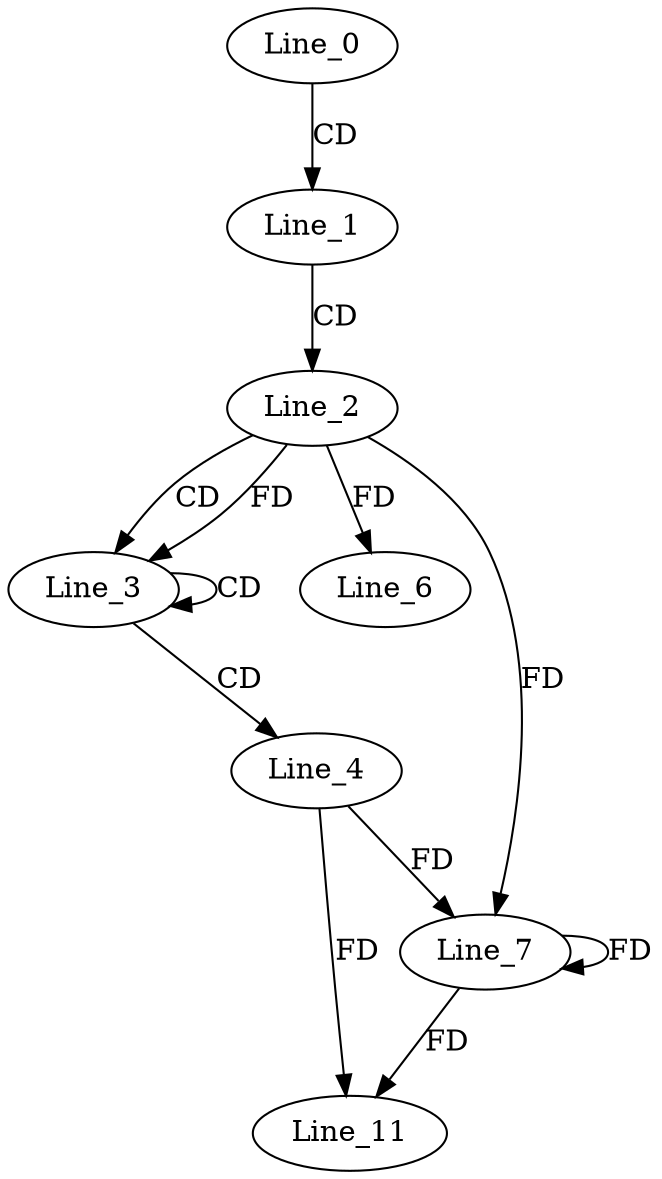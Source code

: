 digraph G {
  Line_0;
  Line_1;
  Line_2;
  Line_3;
  Line_3;
  Line_4;
  Line_6;
  Line_7;
  Line_7;
  Line_7;
  Line_11;
  Line_0 -> Line_1 [ label="CD" ];
  Line_1 -> Line_2 [ label="CD" ];
  Line_2 -> Line_3 [ label="CD" ];
  Line_3 -> Line_3 [ label="CD" ];
  Line_2 -> Line_3 [ label="FD" ];
  Line_3 -> Line_4 [ label="CD" ];
  Line_2 -> Line_6 [ label="FD" ];
  Line_2 -> Line_7 [ label="FD" ];
  Line_4 -> Line_7 [ label="FD" ];
  Line_7 -> Line_7 [ label="FD" ];
  Line_4 -> Line_11 [ label="FD" ];
  Line_7 -> Line_11 [ label="FD" ];
}
